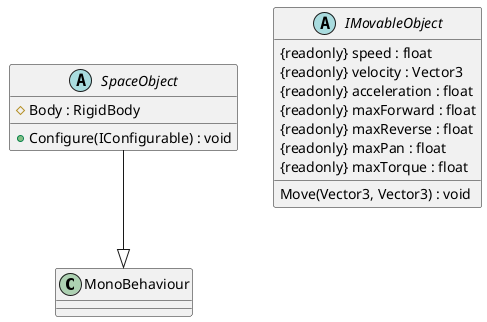 ﻿﻿@startuml

class MonoBehaviour

abstract class SpaceObject {
    # Body : RigidBody
    + Configure(IConfigurable) : void
}
SpaceObject --|> MonoBehaviour


abstract class IMovableObject {
    {readonly} speed : float
    {readonly} velocity : Vector3
    {readonly} acceleration : float
    {readonly} maxForward : float
    {readonly} maxReverse : float
    {readonly} maxPan : float
    {readonly} maxTorque : float
    
    Move(Vector3, Vector3) : void
}

@enduml